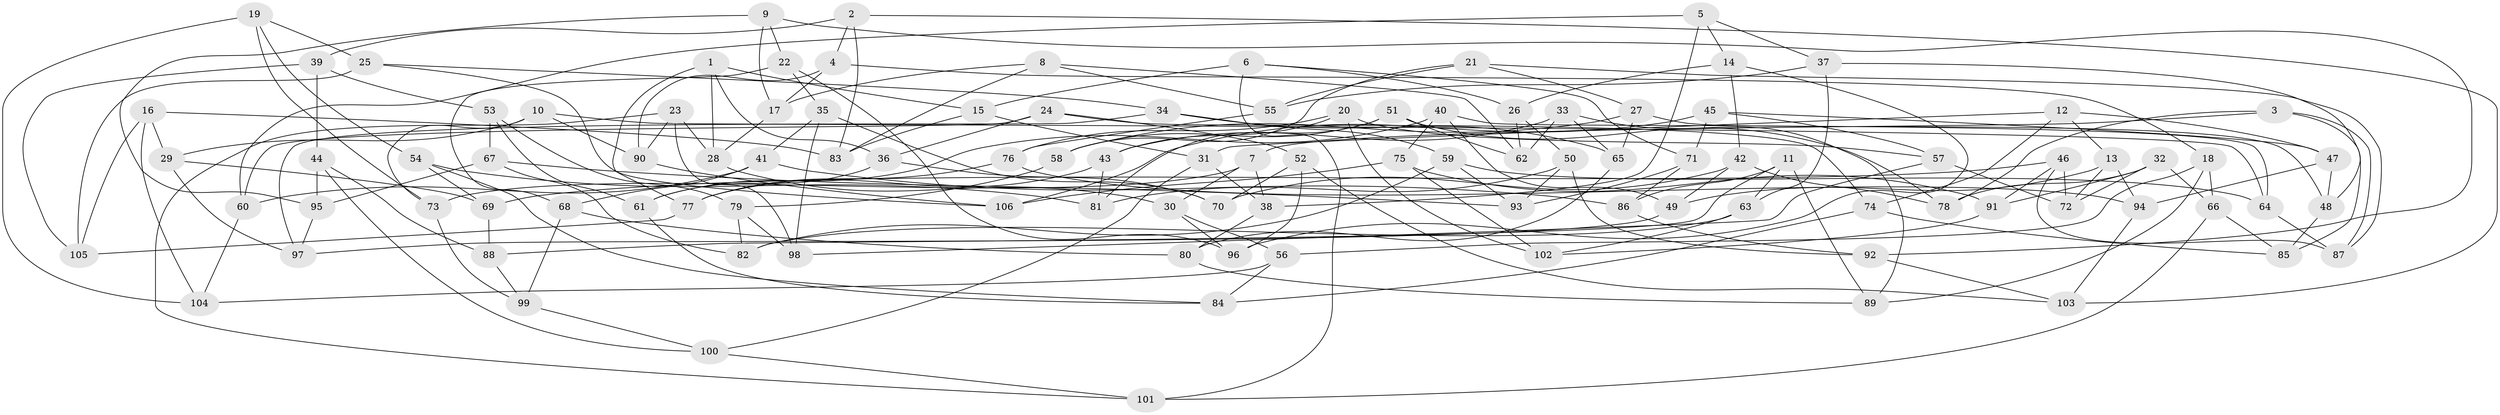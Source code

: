 // Generated by graph-tools (version 1.1) at 2025/38/03/09/25 02:38:13]
// undirected, 106 vertices, 212 edges
graph export_dot {
graph [start="1"]
  node [color=gray90,style=filled];
  1;
  2;
  3;
  4;
  5;
  6;
  7;
  8;
  9;
  10;
  11;
  12;
  13;
  14;
  15;
  16;
  17;
  18;
  19;
  20;
  21;
  22;
  23;
  24;
  25;
  26;
  27;
  28;
  29;
  30;
  31;
  32;
  33;
  34;
  35;
  36;
  37;
  38;
  39;
  40;
  41;
  42;
  43;
  44;
  45;
  46;
  47;
  48;
  49;
  50;
  51;
  52;
  53;
  54;
  55;
  56;
  57;
  58;
  59;
  60;
  61;
  62;
  63;
  64;
  65;
  66;
  67;
  68;
  69;
  70;
  71;
  72;
  73;
  74;
  75;
  76;
  77;
  78;
  79;
  80;
  81;
  82;
  83;
  84;
  85;
  86;
  87;
  88;
  89;
  90;
  91;
  92;
  93;
  94;
  95;
  96;
  97;
  98;
  99;
  100;
  101;
  102;
  103;
  104;
  105;
  106;
  1 -- 28;
  1 -- 15;
  1 -- 36;
  1 -- 77;
  2 -- 83;
  2 -- 103;
  2 -- 39;
  2 -- 4;
  3 -- 78;
  3 -- 85;
  3 -- 7;
  3 -- 87;
  4 -- 18;
  4 -- 90;
  4 -- 17;
  5 -- 38;
  5 -- 60;
  5 -- 37;
  5 -- 14;
  6 -- 71;
  6 -- 15;
  6 -- 26;
  6 -- 101;
  7 -- 30;
  7 -- 38;
  7 -- 73;
  8 -- 17;
  8 -- 55;
  8 -- 62;
  8 -- 83;
  9 -- 17;
  9 -- 95;
  9 -- 92;
  9 -- 22;
  10 -- 64;
  10 -- 90;
  10 -- 29;
  10 -- 73;
  11 -- 88;
  11 -- 63;
  11 -- 89;
  11 -- 86;
  12 -- 13;
  12 -- 47;
  12 -- 31;
  12 -- 74;
  13 -- 72;
  13 -- 94;
  13 -- 49;
  14 -- 42;
  14 -- 26;
  14 -- 96;
  15 -- 83;
  15 -- 31;
  16 -- 83;
  16 -- 29;
  16 -- 105;
  16 -- 104;
  17 -- 28;
  18 -- 89;
  18 -- 66;
  18 -- 56;
  19 -- 104;
  19 -- 73;
  19 -- 54;
  19 -- 25;
  20 -- 76;
  20 -- 102;
  20 -- 43;
  20 -- 57;
  21 -- 27;
  21 -- 58;
  21 -- 87;
  21 -- 55;
  22 -- 96;
  22 -- 68;
  22 -- 35;
  23 -- 101;
  23 -- 98;
  23 -- 28;
  23 -- 90;
  24 -- 36;
  24 -- 52;
  24 -- 74;
  24 -- 60;
  25 -- 105;
  25 -- 34;
  25 -- 106;
  26 -- 62;
  26 -- 50;
  27 -- 48;
  27 -- 58;
  27 -- 65;
  28 -- 30;
  29 -- 69;
  29 -- 97;
  30 -- 96;
  30 -- 56;
  31 -- 100;
  31 -- 38;
  32 -- 91;
  32 -- 66;
  32 -- 78;
  32 -- 72;
  33 -- 65;
  33 -- 43;
  33 -- 62;
  33 -- 89;
  34 -- 59;
  34 -- 97;
  34 -- 65;
  35 -- 70;
  35 -- 98;
  35 -- 41;
  36 -- 70;
  36 -- 61;
  37 -- 48;
  37 -- 55;
  37 -- 63;
  38 -- 80;
  39 -- 53;
  39 -- 44;
  39 -- 105;
  40 -- 61;
  40 -- 75;
  40 -- 49;
  40 -- 64;
  41 -- 86;
  41 -- 68;
  41 -- 60;
  42 -- 78;
  42 -- 49;
  42 -- 70;
  43 -- 81;
  43 -- 77;
  44 -- 88;
  44 -- 100;
  44 -- 95;
  45 -- 57;
  45 -- 106;
  45 -- 71;
  45 -- 47;
  46 -- 87;
  46 -- 69;
  46 -- 72;
  46 -- 91;
  47 -- 48;
  47 -- 94;
  48 -- 85;
  49 -- 97;
  50 -- 92;
  50 -- 81;
  50 -- 93;
  51 -- 78;
  51 -- 81;
  51 -- 62;
  51 -- 58;
  52 -- 96;
  52 -- 103;
  52 -- 70;
  53 -- 67;
  53 -- 61;
  53 -- 79;
  54 -- 69;
  54 -- 84;
  54 -- 81;
  55 -- 76;
  56 -- 84;
  56 -- 104;
  57 -- 98;
  57 -- 72;
  58 -- 79;
  59 -- 64;
  59 -- 93;
  59 -- 82;
  60 -- 104;
  61 -- 84;
  63 -- 82;
  63 -- 102;
  64 -- 87;
  65 -- 80;
  66 -- 85;
  66 -- 101;
  67 -- 93;
  67 -- 95;
  67 -- 82;
  68 -- 80;
  68 -- 99;
  69 -- 88;
  71 -- 93;
  71 -- 86;
  73 -- 99;
  74 -- 85;
  74 -- 84;
  75 -- 106;
  75 -- 91;
  75 -- 102;
  76 -- 94;
  76 -- 77;
  77 -- 105;
  79 -- 98;
  79 -- 82;
  80 -- 89;
  86 -- 92;
  88 -- 99;
  90 -- 106;
  91 -- 102;
  92 -- 103;
  94 -- 103;
  95 -- 97;
  99 -- 100;
  100 -- 101;
}

